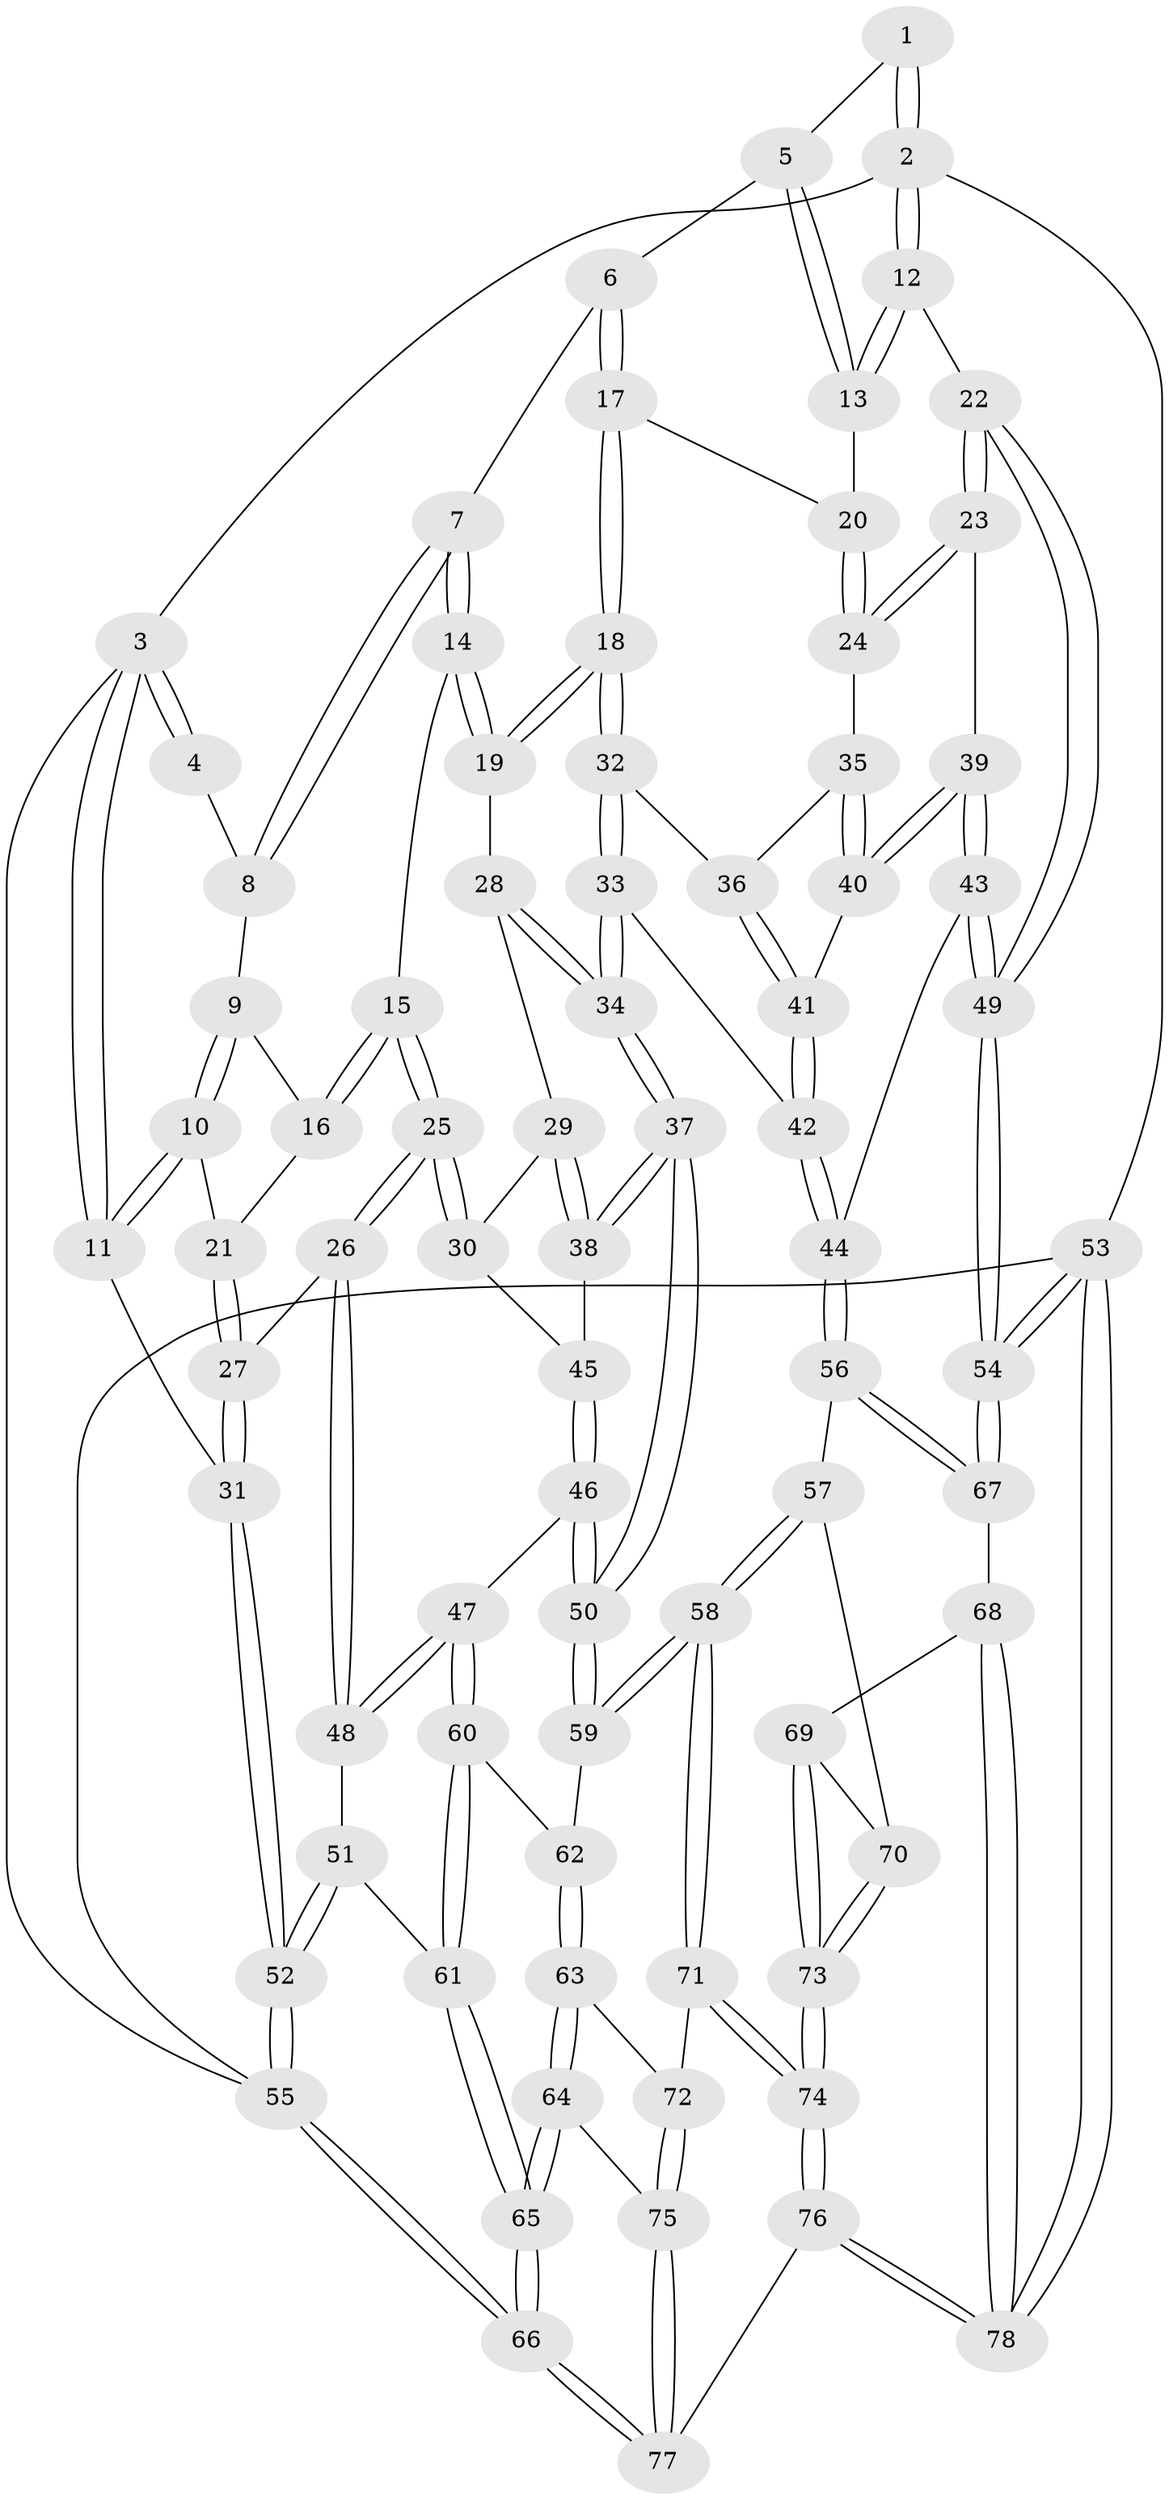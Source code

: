 // Generated by graph-tools (version 1.1) at 2025/27/03/15/25 16:27:56]
// undirected, 78 vertices, 192 edges
graph export_dot {
graph [start="1"]
  node [color=gray90,style=filled];
  1 [pos="+0.7561761753889783+0"];
  2 [pos="+1+0"];
  3 [pos="+0+0"];
  4 [pos="+0.2785796596369667+0"];
  5 [pos="+0.712120226184304+0.06451623644941251"];
  6 [pos="+0.6761950686920026+0.1160618656893275"];
  7 [pos="+0.38989473337167435+0.04434710016588012"];
  8 [pos="+0.30037051085977917+0"];
  9 [pos="+0.2574990328116904+0.01785968490451948"];
  10 [pos="+0.0020619124937281403+0.24552259428367867"];
  11 [pos="+0+0.23248618095219975"];
  12 [pos="+1+0.025863895933457042"];
  13 [pos="+0.937397346072608+0.15156623722702553"];
  14 [pos="+0.43759216809848367+0.2564555171572248"];
  15 [pos="+0.3042807606079607+0.31059763462724965"];
  16 [pos="+0.2314637462120009+0.2317420619721516"];
  17 [pos="+0.6691921263868006+0.2666870593570246"];
  18 [pos="+0.6471565997308478+0.295349774274305"];
  19 [pos="+0.48298197211725075+0.28976907535219754"];
  20 [pos="+0.8258220527995868+0.27425850515654937"];
  21 [pos="+0.09060977631100017+0.2898795764494818"];
  22 [pos="+1+0.3590401003152002"];
  23 [pos="+0.9785011001378157+0.38252305260580877"];
  24 [pos="+0.9016604375631786+0.37124534049208513"];
  25 [pos="+0.24786775901972335+0.4547267689915225"];
  26 [pos="+0.2286373540242367+0.46539392389563483"];
  27 [pos="+0.1687203556863366+0.4176345737153208"];
  28 [pos="+0.47408092621624+0.3198233576896636"];
  29 [pos="+0.4463021265724758+0.38882003654350916"];
  30 [pos="+0.2864772625960744+0.46034212624077697"];
  31 [pos="+0+0.4901704121282594"];
  32 [pos="+0.6636413699785775+0.38978640350337646"];
  33 [pos="+0.6376887943349123+0.560037668617559"];
  34 [pos="+0.5856878015134022+0.6036459377549567"];
  35 [pos="+0.9002375390976136+0.3725963180907236"];
  36 [pos="+0.8321527964290367+0.422512971528533"];
  37 [pos="+0.5792289632439045+0.6096959520170797"];
  38 [pos="+0.4745149000830883+0.5151194970113815"];
  39 [pos="+0.8929020873124788+0.5316388475863492"];
  40 [pos="+0.875809791377848+0.5215021930910473"];
  41 [pos="+0.8277246252051998+0.505483401256181"];
  42 [pos="+0.7003245986567452+0.5683083393042486"];
  43 [pos="+0.9673171257673631+0.6461950124528854"];
  44 [pos="+0.8975419350791372+0.6943426167673609"];
  45 [pos="+0.3492810932911666+0.49247935018636996"];
  46 [pos="+0.3900386552079105+0.6269948605399432"];
  47 [pos="+0.2808686000781874+0.6617814153359061"];
  48 [pos="+0.2255743514507484+0.47502054989252074"];
  49 [pos="+1+0.6051109782565498"];
  50 [pos="+0.573025543379442+0.6257522685220461"];
  51 [pos="+0.03850837044214064+0.6081725015535041"];
  52 [pos="+0+0.6005373927556088"];
  53 [pos="+1+1"];
  54 [pos="+1+1"];
  55 [pos="+0+1"];
  56 [pos="+0.8602144744866356+0.7853288198370094"];
  57 [pos="+0.6960079709753141+0.8158870575466045"];
  58 [pos="+0.5773412758914445+0.7729138216541329"];
  59 [pos="+0.5745130655880238+0.7614066630415224"];
  60 [pos="+0.2751817736564602+0.6773735504406271"];
  61 [pos="+0.16509806532553772+0.7243300648221513"];
  62 [pos="+0.31242709577387257+0.7362148422287483"];
  63 [pos="+0.3169215445056157+0.8644377425469026"];
  64 [pos="+0.27279558694053496+0.9008041777198194"];
  65 [pos="+0.09428875917173526+0.975065331720102"];
  66 [pos="+0+1"];
  67 [pos="+0.9122120720538136+0.879200133749132"];
  68 [pos="+0.8572828396187934+0.9669466525945688"];
  69 [pos="+0.7885062827014898+0.9500207136799148"];
  70 [pos="+0.7159146617342322+0.8803428953518835"];
  71 [pos="+0.5358401022554113+0.8462831435891252"];
  72 [pos="+0.46407435766462707+0.87250810803526"];
  73 [pos="+0.6932619227738812+1"];
  74 [pos="+0.6144059120361887+1"];
  75 [pos="+0.39487960976215875+1"];
  76 [pos="+0.6142790030670123+1"];
  77 [pos="+0.40952770284874657+1"];
  78 [pos="+0.8466431238497533+1"];
  1 -- 2;
  1 -- 2;
  1 -- 5;
  2 -- 3;
  2 -- 12;
  2 -- 12;
  2 -- 53;
  3 -- 4;
  3 -- 4;
  3 -- 11;
  3 -- 11;
  3 -- 55;
  4 -- 8;
  5 -- 6;
  5 -- 13;
  5 -- 13;
  6 -- 7;
  6 -- 17;
  6 -- 17;
  7 -- 8;
  7 -- 8;
  7 -- 14;
  7 -- 14;
  8 -- 9;
  9 -- 10;
  9 -- 10;
  9 -- 16;
  10 -- 11;
  10 -- 11;
  10 -- 21;
  11 -- 31;
  12 -- 13;
  12 -- 13;
  12 -- 22;
  13 -- 20;
  14 -- 15;
  14 -- 19;
  14 -- 19;
  15 -- 16;
  15 -- 16;
  15 -- 25;
  15 -- 25;
  16 -- 21;
  17 -- 18;
  17 -- 18;
  17 -- 20;
  18 -- 19;
  18 -- 19;
  18 -- 32;
  18 -- 32;
  19 -- 28;
  20 -- 24;
  20 -- 24;
  21 -- 27;
  21 -- 27;
  22 -- 23;
  22 -- 23;
  22 -- 49;
  22 -- 49;
  23 -- 24;
  23 -- 24;
  23 -- 39;
  24 -- 35;
  25 -- 26;
  25 -- 26;
  25 -- 30;
  25 -- 30;
  26 -- 27;
  26 -- 48;
  26 -- 48;
  27 -- 31;
  27 -- 31;
  28 -- 29;
  28 -- 34;
  28 -- 34;
  29 -- 30;
  29 -- 38;
  29 -- 38;
  30 -- 45;
  31 -- 52;
  31 -- 52;
  32 -- 33;
  32 -- 33;
  32 -- 36;
  33 -- 34;
  33 -- 34;
  33 -- 42;
  34 -- 37;
  34 -- 37;
  35 -- 36;
  35 -- 40;
  35 -- 40;
  36 -- 41;
  36 -- 41;
  37 -- 38;
  37 -- 38;
  37 -- 50;
  37 -- 50;
  38 -- 45;
  39 -- 40;
  39 -- 40;
  39 -- 43;
  39 -- 43;
  40 -- 41;
  41 -- 42;
  41 -- 42;
  42 -- 44;
  42 -- 44;
  43 -- 44;
  43 -- 49;
  43 -- 49;
  44 -- 56;
  44 -- 56;
  45 -- 46;
  45 -- 46;
  46 -- 47;
  46 -- 50;
  46 -- 50;
  47 -- 48;
  47 -- 48;
  47 -- 60;
  47 -- 60;
  48 -- 51;
  49 -- 54;
  49 -- 54;
  50 -- 59;
  50 -- 59;
  51 -- 52;
  51 -- 52;
  51 -- 61;
  52 -- 55;
  52 -- 55;
  53 -- 54;
  53 -- 54;
  53 -- 78;
  53 -- 78;
  53 -- 55;
  54 -- 67;
  54 -- 67;
  55 -- 66;
  55 -- 66;
  56 -- 57;
  56 -- 67;
  56 -- 67;
  57 -- 58;
  57 -- 58;
  57 -- 70;
  58 -- 59;
  58 -- 59;
  58 -- 71;
  58 -- 71;
  59 -- 62;
  60 -- 61;
  60 -- 61;
  60 -- 62;
  61 -- 65;
  61 -- 65;
  62 -- 63;
  62 -- 63;
  63 -- 64;
  63 -- 64;
  63 -- 72;
  64 -- 65;
  64 -- 65;
  64 -- 75;
  65 -- 66;
  65 -- 66;
  66 -- 77;
  66 -- 77;
  67 -- 68;
  68 -- 69;
  68 -- 78;
  68 -- 78;
  69 -- 70;
  69 -- 73;
  69 -- 73;
  70 -- 73;
  70 -- 73;
  71 -- 72;
  71 -- 74;
  71 -- 74;
  72 -- 75;
  72 -- 75;
  73 -- 74;
  73 -- 74;
  74 -- 76;
  74 -- 76;
  75 -- 77;
  75 -- 77;
  76 -- 77;
  76 -- 78;
  76 -- 78;
}
